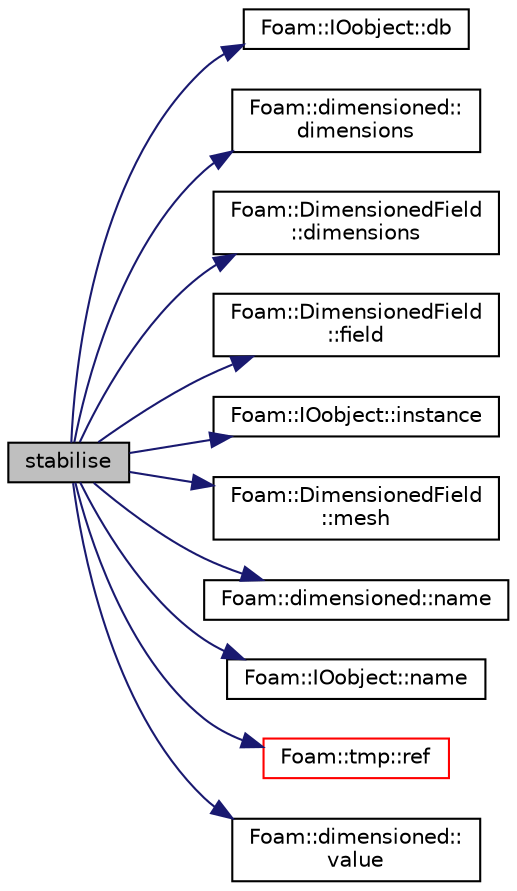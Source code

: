 digraph "stabilise"
{
  bgcolor="transparent";
  edge [fontname="Helvetica",fontsize="10",labelfontname="Helvetica",labelfontsize="10"];
  node [fontname="Helvetica",fontsize="10",shape=record];
  rankdir="LR";
  Node1 [label="stabilise",height=0.2,width=0.4,color="black", fillcolor="grey75", style="filled", fontcolor="black"];
  Node1 -> Node2 [color="midnightblue",fontsize="10",style="solid",fontname="Helvetica"];
  Node2 [label="Foam::IOobject::db",height=0.2,width=0.4,color="black",URL="$a01196.html#adf469b34fcd0250cef43ac4ce3f153ab",tooltip="Return the local objectRegistry. "];
  Node1 -> Node3 [color="midnightblue",fontsize="10",style="solid",fontname="Helvetica"];
  Node3 [label="Foam::dimensioned::\ldimensions",height=0.2,width=0.4,color="black",URL="$a00539.html#a6098093e7de06370342a85cfae8b31f5",tooltip="Return const reference to dimensions. "];
  Node1 -> Node4 [color="midnightblue",fontsize="10",style="solid",fontname="Helvetica"];
  Node4 [label="Foam::DimensionedField\l::dimensions",height=0.2,width=0.4,color="black",URL="$a00540.html#a6098093e7de06370342a85cfae8b31f5",tooltip="Return dimensions. "];
  Node1 -> Node5 [color="midnightblue",fontsize="10",style="solid",fontname="Helvetica"];
  Node5 [label="Foam::DimensionedField\l::field",height=0.2,width=0.4,color="black",URL="$a00540.html#aadc89ab213336caf65c6c3c8bf2c9d41"];
  Node1 -> Node6 [color="midnightblue",fontsize="10",style="solid",fontname="Helvetica"];
  Node6 [label="Foam::IOobject::instance",height=0.2,width=0.4,color="black",URL="$a01196.html#a927868ca22fb186135659bc0acadd47b"];
  Node1 -> Node7 [color="midnightblue",fontsize="10",style="solid",fontname="Helvetica"];
  Node7 [label="Foam::DimensionedField\l::mesh",height=0.2,width=0.4,color="black",URL="$a00540.html#abdefa6904b53f35c49185ee1cb3d1800",tooltip="Return mesh. "];
  Node1 -> Node8 [color="midnightblue",fontsize="10",style="solid",fontname="Helvetica"];
  Node8 [label="Foam::dimensioned::name",height=0.2,width=0.4,color="black",URL="$a00539.html#a6d60057c26042eaf7fa1b3b6fb07b582",tooltip="Return const reference to name. "];
  Node1 -> Node9 [color="midnightblue",fontsize="10",style="solid",fontname="Helvetica"];
  Node9 [label="Foam::IOobject::name",height=0.2,width=0.4,color="black",URL="$a01196.html#a75b72488d2e82151b025744974919d5d",tooltip="Return name. "];
  Node1 -> Node10 [color="midnightblue",fontsize="10",style="solid",fontname="Helvetica"];
  Node10 [label="Foam::tmp::ref",height=0.2,width=0.4,color="red",URL="$a02691.html#a355da090b61b5b48e7435dec5942b7e9",tooltip="Return non-const reference or generate a fatal error. "];
  Node1 -> Node11 [color="midnightblue",fontsize="10",style="solid",fontname="Helvetica"];
  Node11 [label="Foam::dimensioned::\lvalue",height=0.2,width=0.4,color="black",URL="$a00539.html#a080d3824651cfcf52f72acceec615aaa",tooltip="Return const reference to value. "];
}
